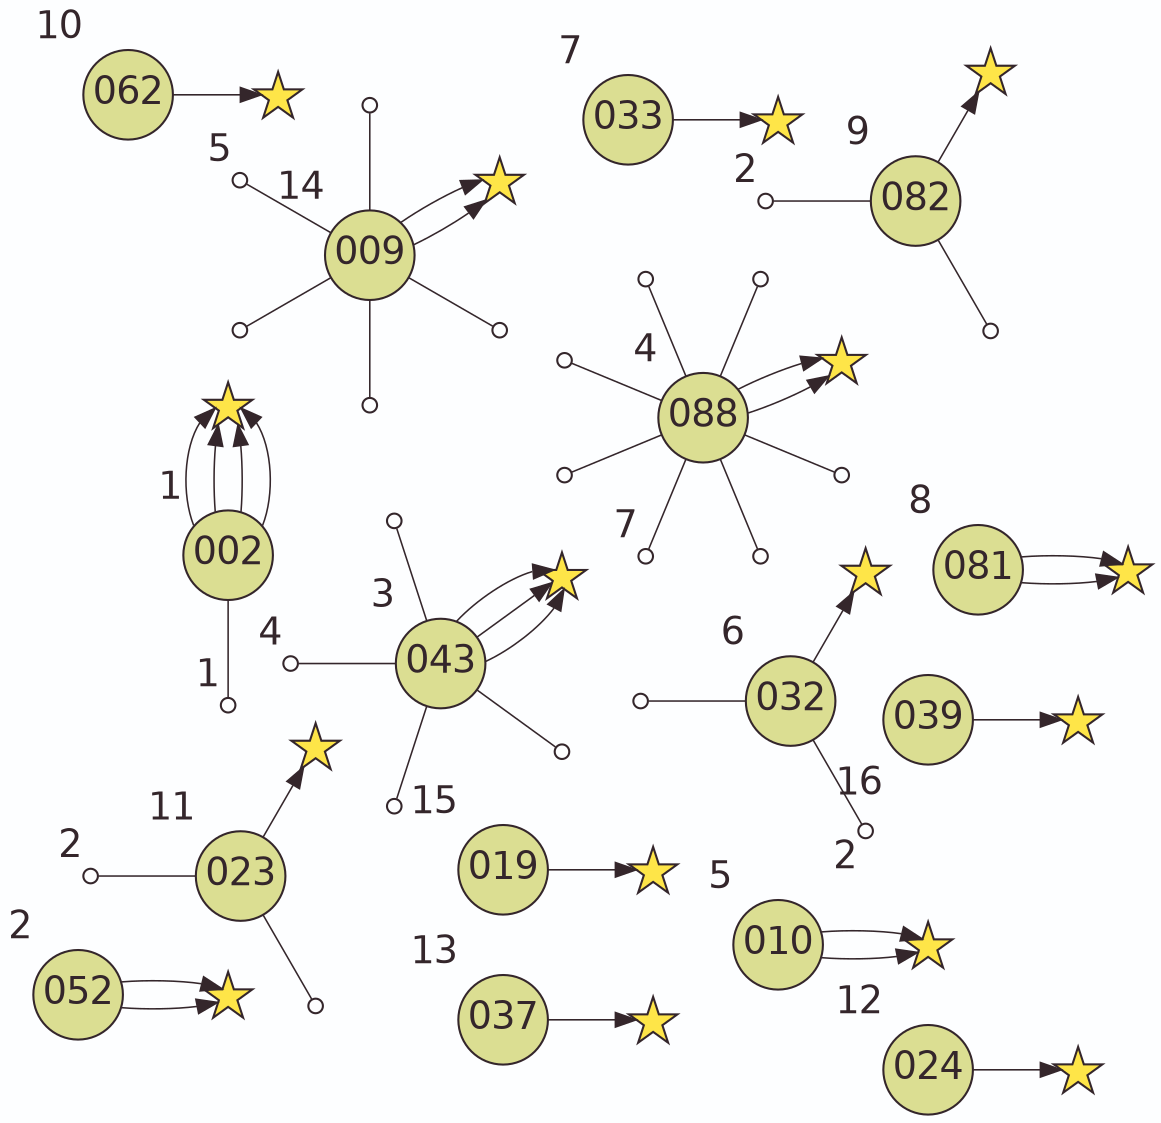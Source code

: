 digraph G {
    layout=twopi
    bgcolor="#FDFEFF"
    edge [color="#34262B" penwidth=0.75]
    node [
        shape=star
        fixedsize=true
        width=0.3
        height=0.3
        fillcolor="#FEE548"
        color="#34262B"
        fontcolor="#34262B"
        fontsize=18
        penwidth=1
        style=filled
        label=""
    ]
    103209978926087
    103209978926087
    103209978926087
    1230160502988882
    125856070581408
    125856070581408
    125856070581408
    125856070581408
    142617064293148
    155147806452639
    155147806452639
    156364735562291
    183542481619562
    227239899382463
    240070160009025
    240070160009025
    248960157567190
    253352561534995
    253352561534995
    253600606633879
    253600606633879
    298774613720463
    360051049043076
    360051049043076
    5591408610389
    92857264956831
    node [width=1.2 height=1.2 fontname=Helvetica label="\N"]
    
    node [ width=0.6 height=0.6 shape=circle fillcolor="#FFC19C"]
    
    node [fillcolor="#DBDE92"]
    002 [xlabel=1]
    009 [xlabel=14]
    010 [xlabel=5]
    019 [xlabel=15]
    023 [xlabel=11]
    024 [xlabel=12]
    032 [xlabel=6]
    033 [xlabel=7]
    037 [xlabel=13]
    039 [xlabel=16]
    043 [xlabel=3]
    052 [xlabel=2]
    062 [xlabel=10]
    081 [xlabel=8]
    082 [xlabel=9]
    088 [xlabel=4]
    
    002 -> 125856070581408
    002 -> 125856070581408
    002 -> 125856070581408
    002 -> 125856070581408
    009 -> 253600606633879
    009 -> 253600606633879
    010 -> 155147806452639
    010 -> 155147806452639
    019 -> 142617064293148
    023 -> 5591408610389
    024 -> 248960157567190
    032 -> 1230160502988882
    033 -> 298774613720463
    037 -> 183542481619562
    039 -> 227239899382463
    043 -> 103209978926087
    043 -> 103209978926087
    043 -> 103209978926087
    052 -> 240070160009025
    052 -> 240070160009025
    062 -> 92857264956831
    081 -> 253352561534995
    081 -> 253352561534995
    082 -> 156364735562291
    088 -> 360051049043076
    088 -> 360051049043076
    
    node [width=0.1 height=0.1 label="" fillcolor=none]
    103209978926115
    1230160502988894
    1230160502992190 [xlabel=2]
    14110344140782 [xlabel=2]
    156189361184507 [xlabel=2]
    156596690231090
    253109520226675
    253352804744747 [xlabel=5]
    253843891117135
    253974688626775
    254220120595727
    359590657654446
    359642314904307
    359749191076977
    359813838431707
    359943398969027 [xlabel=7]
    360186567754554
    360247014033845
    455354753305299 [xlabel=1]
    62621691563930
    76118056186574 [xlabel=4]
    81063761713588
    96800835160244
    edge [arrowhead=none]
    002 -> 455354753305299
    009 -> 253109520226675
    009 -> 253352804744747
    009 -> 253843891117135
    009 -> 253974688626775
    009 -> 254220120595727
    023 -> 14110344140782
    023 -> 62621691563930
    032 -> 1230160502988894
    032 -> 1230160502992190
    043 -> 103209978926115
    043 -> 76118056186574
    043 -> 81063761713588
    043 -> 96800835160244
    082 -> 156189361184507
    082 -> 156596690231090
    088 -> 359590657654446
    088 -> 359642314904307
    088 -> 359749191076977
    088 -> 359813838431707
    088 -> 359943398969027
    088 -> 360186567754554
    088 -> 360247014033845
}
